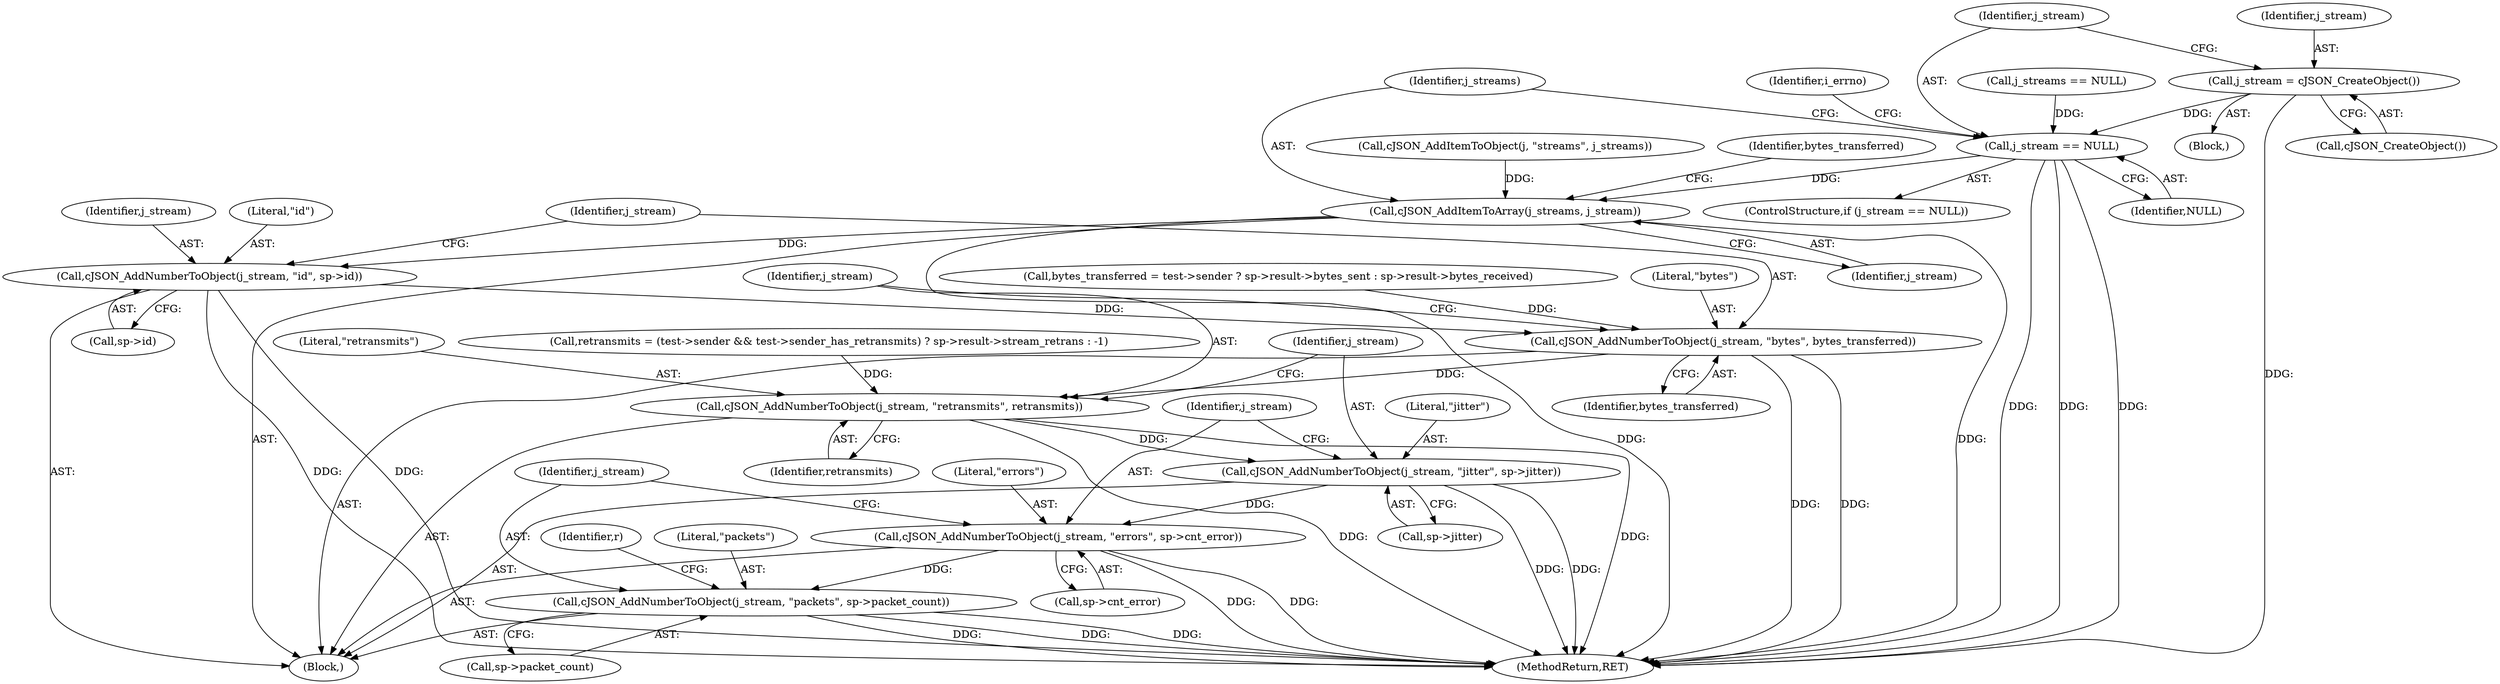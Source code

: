 digraph "0_iperf_91f2fa59e8ed80dfbf400add0164ee0e508e412a_51@pointer" {
"1000262" [label="(Call,j_stream = cJSON_CreateObject())"];
"1000266" [label="(Call,j_stream == NULL)"];
"1000279" [label="(Call,cJSON_AddItemToArray(j_streams, j_stream))"];
"1000315" [label="(Call,cJSON_AddNumberToObject(j_stream, \"id\", sp->id))"];
"1000321" [label="(Call,cJSON_AddNumberToObject(j_stream, \"bytes\", bytes_transferred))"];
"1000325" [label="(Call,cJSON_AddNumberToObject(j_stream, \"retransmits\", retransmits))"];
"1000329" [label="(Call,cJSON_AddNumberToObject(j_stream, \"jitter\", sp->jitter))"];
"1000335" [label="(Call,cJSON_AddNumberToObject(j_stream, \"errors\", sp->cnt_error))"];
"1000341" [label="(Call,cJSON_AddNumberToObject(j_stream, \"packets\", sp->packet_count))"];
"1000331" [label="(Literal,\"jitter\")"];
"1000279" [label="(Call,cJSON_AddItemToArray(j_streams, j_stream))"];
"1000343" [label="(Literal,\"packets\")"];
"1000335" [label="(Call,cJSON_AddNumberToObject(j_stream, \"errors\", sp->cnt_error))"];
"1000264" [label="(Call,cJSON_CreateObject())"];
"1000281" [label="(Identifier,j_stream)"];
"1000324" [label="(Identifier,bytes_transferred)"];
"1000244" [label="(Call,j_streams == NULL)"];
"1000261" [label="(Block,)"];
"1000337" [label="(Literal,\"errors\")"];
"1000342" [label="(Identifier,j_stream)"];
"1000267" [label="(Identifier,j_stream)"];
"1000298" [label="(Call,retransmits = (test->sender && test->sender_has_retransmits) ? sp->result->stream_retrans : -1)"];
"1000344" [label="(Call,sp->packet_count)"];
"1000318" [label="(Call,sp->id)"];
"1000265" [label="(ControlStructure,if (j_stream == NULL))"];
"1000317" [label="(Literal,\"id\")"];
"1000283" [label="(Identifier,bytes_transferred)"];
"1000315" [label="(Call,cJSON_AddNumberToObject(j_stream, \"id\", sp->id))"];
"1000271" [label="(Identifier,i_errno)"];
"1000336" [label="(Identifier,j_stream)"];
"1000325" [label="(Call,cJSON_AddNumberToObject(j_stream, \"retransmits\", retransmits))"];
"1000280" [label="(Identifier,j_streams)"];
"1000329" [label="(Call,cJSON_AddNumberToObject(j_stream, \"jitter\", sp->jitter))"];
"1000327" [label="(Literal,\"retransmits\")"];
"1000384" [label="(MethodReturn,RET)"];
"1000321" [label="(Call,cJSON_AddNumberToObject(j_stream, \"bytes\", bytes_transferred))"];
"1000266" [label="(Call,j_stream == NULL)"];
"1000278" [label="(Block,)"];
"1000268" [label="(Identifier,NULL)"];
"1000323" [label="(Literal,\"bytes\")"];
"1000262" [label="(Call,j_stream = cJSON_CreateObject())"];
"1000341" [label="(Call,cJSON_AddNumberToObject(j_stream, \"packets\", sp->packet_count))"];
"1000316" [label="(Identifier,j_stream)"];
"1000322" [label="(Identifier,j_stream)"];
"1000326" [label="(Identifier,j_stream)"];
"1000263" [label="(Identifier,j_stream)"];
"1000338" [label="(Call,sp->cnt_error)"];
"1000257" [label="(Call,cJSON_AddItemToObject(j, \"streams\", j_streams))"];
"1000350" [label="(Identifier,r)"];
"1000330" [label="(Identifier,j_stream)"];
"1000332" [label="(Call,sp->jitter)"];
"1000328" [label="(Identifier,retransmits)"];
"1000282" [label="(Call,bytes_transferred = test->sender ? sp->result->bytes_sent : sp->result->bytes_received)"];
"1000262" -> "1000261"  [label="AST: "];
"1000262" -> "1000264"  [label="CFG: "];
"1000263" -> "1000262"  [label="AST: "];
"1000264" -> "1000262"  [label="AST: "];
"1000267" -> "1000262"  [label="CFG: "];
"1000262" -> "1000384"  [label="DDG: "];
"1000262" -> "1000266"  [label="DDG: "];
"1000266" -> "1000265"  [label="AST: "];
"1000266" -> "1000268"  [label="CFG: "];
"1000267" -> "1000266"  [label="AST: "];
"1000268" -> "1000266"  [label="AST: "];
"1000271" -> "1000266"  [label="CFG: "];
"1000280" -> "1000266"  [label="CFG: "];
"1000266" -> "1000384"  [label="DDG: "];
"1000266" -> "1000384"  [label="DDG: "];
"1000266" -> "1000384"  [label="DDG: "];
"1000244" -> "1000266"  [label="DDG: "];
"1000266" -> "1000279"  [label="DDG: "];
"1000279" -> "1000278"  [label="AST: "];
"1000279" -> "1000281"  [label="CFG: "];
"1000280" -> "1000279"  [label="AST: "];
"1000281" -> "1000279"  [label="AST: "];
"1000283" -> "1000279"  [label="CFG: "];
"1000279" -> "1000384"  [label="DDG: "];
"1000279" -> "1000384"  [label="DDG: "];
"1000257" -> "1000279"  [label="DDG: "];
"1000279" -> "1000315"  [label="DDG: "];
"1000315" -> "1000278"  [label="AST: "];
"1000315" -> "1000318"  [label="CFG: "];
"1000316" -> "1000315"  [label="AST: "];
"1000317" -> "1000315"  [label="AST: "];
"1000318" -> "1000315"  [label="AST: "];
"1000322" -> "1000315"  [label="CFG: "];
"1000315" -> "1000384"  [label="DDG: "];
"1000315" -> "1000384"  [label="DDG: "];
"1000315" -> "1000321"  [label="DDG: "];
"1000321" -> "1000278"  [label="AST: "];
"1000321" -> "1000324"  [label="CFG: "];
"1000322" -> "1000321"  [label="AST: "];
"1000323" -> "1000321"  [label="AST: "];
"1000324" -> "1000321"  [label="AST: "];
"1000326" -> "1000321"  [label="CFG: "];
"1000321" -> "1000384"  [label="DDG: "];
"1000321" -> "1000384"  [label="DDG: "];
"1000282" -> "1000321"  [label="DDG: "];
"1000321" -> "1000325"  [label="DDG: "];
"1000325" -> "1000278"  [label="AST: "];
"1000325" -> "1000328"  [label="CFG: "];
"1000326" -> "1000325"  [label="AST: "];
"1000327" -> "1000325"  [label="AST: "];
"1000328" -> "1000325"  [label="AST: "];
"1000330" -> "1000325"  [label="CFG: "];
"1000325" -> "1000384"  [label="DDG: "];
"1000325" -> "1000384"  [label="DDG: "];
"1000298" -> "1000325"  [label="DDG: "];
"1000325" -> "1000329"  [label="DDG: "];
"1000329" -> "1000278"  [label="AST: "];
"1000329" -> "1000332"  [label="CFG: "];
"1000330" -> "1000329"  [label="AST: "];
"1000331" -> "1000329"  [label="AST: "];
"1000332" -> "1000329"  [label="AST: "];
"1000336" -> "1000329"  [label="CFG: "];
"1000329" -> "1000384"  [label="DDG: "];
"1000329" -> "1000384"  [label="DDG: "];
"1000329" -> "1000335"  [label="DDG: "];
"1000335" -> "1000278"  [label="AST: "];
"1000335" -> "1000338"  [label="CFG: "];
"1000336" -> "1000335"  [label="AST: "];
"1000337" -> "1000335"  [label="AST: "];
"1000338" -> "1000335"  [label="AST: "];
"1000342" -> "1000335"  [label="CFG: "];
"1000335" -> "1000384"  [label="DDG: "];
"1000335" -> "1000384"  [label="DDG: "];
"1000335" -> "1000341"  [label="DDG: "];
"1000341" -> "1000278"  [label="AST: "];
"1000341" -> "1000344"  [label="CFG: "];
"1000342" -> "1000341"  [label="AST: "];
"1000343" -> "1000341"  [label="AST: "];
"1000344" -> "1000341"  [label="AST: "];
"1000350" -> "1000341"  [label="CFG: "];
"1000341" -> "1000384"  [label="DDG: "];
"1000341" -> "1000384"  [label="DDG: "];
"1000341" -> "1000384"  [label="DDG: "];
}
